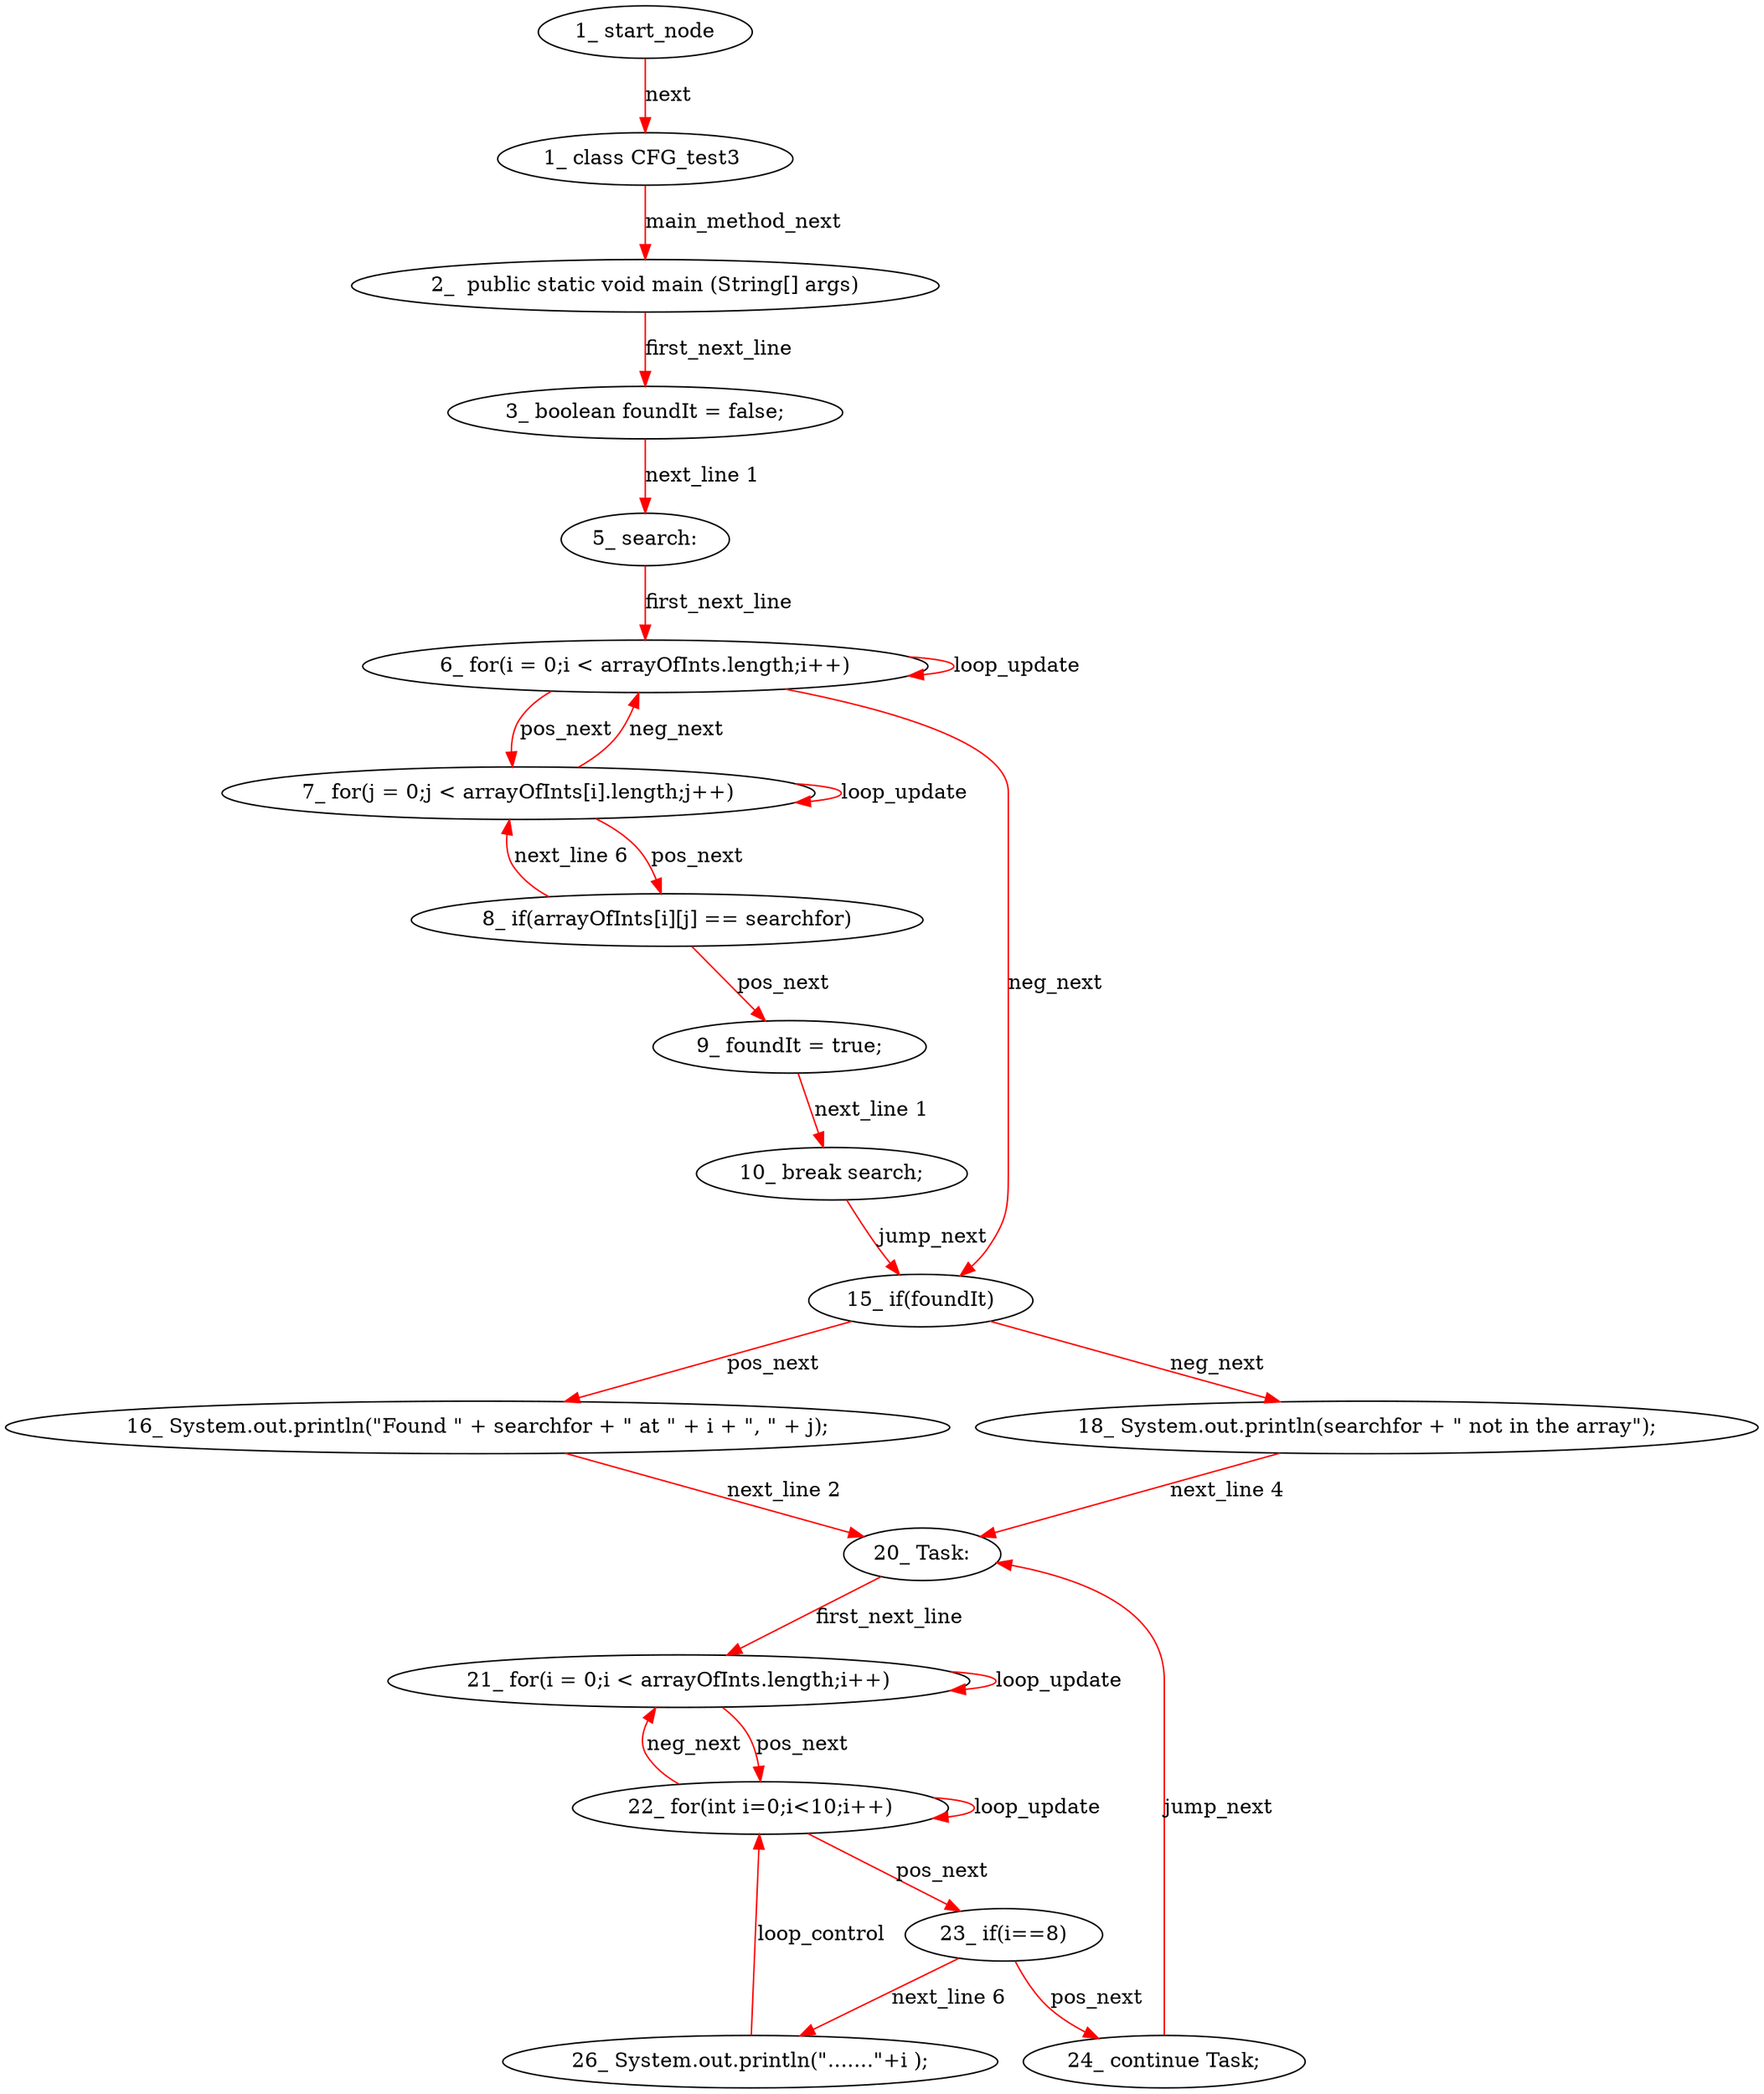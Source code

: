 digraph  {
6 [label="1_\ class\ CFG_test3\ ", type_label=class_declaration];
9 [label="2_\ \ public\ static\ void\ main\ \(String\[\]\ args\)", type_label=method_declaration];
20 [label="3_\ boolean\ foundIt\ =\ false;", type_label=expression_statement];
25 [label="5_\ search:", type_label=label];
27 [label="6_\ for\(i\ =\ 0;i\ <\ arrayOfInts\.length;i\+\+\)", type_label=for];
39 [label="7_\ for\(j\ =\ 0;j\ <\ arrayOfInts\[i\]\.length;j\+\+\)", type_label=for];
53 [label="8_\ if\(arrayOfInts\[i\]\[j\]\ ==\ searchfor\)", type_label=if];
63 [label="9_\ foundIt\ =\ true;", type_label=expression_statement];
67 [label="10_\ break\ search;", type_label=expression_statement];
69 [label="15_\ if\(foundIt\)", type_label=if];
73 [label="16_\ System\.out\.println\(\"Found\ \"\ \+\ searchfor\ \+\ \"\ at\ \"\ \+\ i\ \+\ \",\ \"\ \+\ j\);", type_label=expression_statement];
92 [label="18_\ System\.out\.println\(searchfor\ \+\ \"\ not\ in\ the\ array\"\);", type_label=expression_statement];
102 [label="20_\ Task:", type_label=label];
104 [label="21_\ for\(i\ =\ 0;i\ <\ arrayOfInts\.length;i\+\+\)", type_label=for];
116 [label="22_\ for\(int\ i=0;i<10;i\+\+\)", type_label=for];
128 [label="23_\ if\(i==8\)", type_label=if];
134 [label="24_\ continue\ Task;", type_label=expression_statement];
136 [label="26_\ System\.out\.println\(\"\.\.\.\.\.\.\.\"\+i\ \);", type_label=expression_statement];
1 [label="1_\ start_node", type_label=start];
6 -> 9  [color=red, controlflow_type=main_method_next, edge_type=CFG_edge, key=0, label=main_method_next];
9 -> 20  [color=red, controlflow_type=first_next_line, edge_type=CFG_edge, key=0, label=first_next_line];
20 -> 25  [color=red, controlflow_type="next_line 1", edge_type=CFG_edge, key=0, label="next_line 1"];
25 -> 27  [color=red, controlflow_type=first_next_line, edge_type=CFG_edge, key=0, label=first_next_line];
27 -> 39  [color=red, controlflow_type=pos_next, edge_type=CFG_edge, key=0, label=pos_next];
27 -> 69  [color=red, controlflow_type=neg_next, edge_type=CFG_edge, key=0, label=neg_next];
27 -> 27  [color=red, controlflow_type=loop_update, edge_type=CFG_edge, key=0, label=loop_update];
39 -> 53  [color=red, controlflow_type=pos_next, edge_type=CFG_edge, key=0, label=pos_next];
39 -> 27  [color=red, controlflow_type=neg_next, edge_type=CFG_edge, key=0, label=neg_next];
39 -> 39  [color=red, controlflow_type=loop_update, edge_type=CFG_edge, key=0, label=loop_update];
53 -> 63  [color=red, controlflow_type=pos_next, edge_type=CFG_edge, key=0, label=pos_next];
53 -> 39  [color=red, controlflow_type="next_line 6", edge_type=CFG_edge, key=0, label="next_line 6"];
63 -> 67  [color=red, controlflow_type="next_line 1", edge_type=CFG_edge, key=0, label="next_line 1"];
67 -> 69  [color=red, controlflow_type=jump_next, edge_type=CFG_edge, key=0, label=jump_next];
69 -> 73  [color=red, controlflow_type=pos_next, edge_type=CFG_edge, key=0, label=pos_next];
69 -> 92  [color=red, controlflow_type=neg_next, edge_type=CFG_edge, key=0, label=neg_next];
73 -> 102  [color=red, controlflow_type="next_line 2", edge_type=CFG_edge, key=0, label="next_line 2"];
92 -> 102  [color=red, controlflow_type="next_line 4", edge_type=CFG_edge, key=0, label="next_line 4"];
102 -> 104  [color=red, controlflow_type=first_next_line, edge_type=CFG_edge, key=0, label=first_next_line];
104 -> 116  [color=red, controlflow_type=pos_next, edge_type=CFG_edge, key=0, label=pos_next];
104 -> 104  [color=red, controlflow_type=loop_update, edge_type=CFG_edge, key=0, label=loop_update];
116 -> 128  [color=red, controlflow_type=pos_next, edge_type=CFG_edge, key=0, label=pos_next];
116 -> 104  [color=red, controlflow_type=neg_next, edge_type=CFG_edge, key=0, label=neg_next];
116 -> 116  [color=red, controlflow_type=loop_update, edge_type=CFG_edge, key=0, label=loop_update];
128 -> 134  [color=red, controlflow_type=pos_next, edge_type=CFG_edge, key=0, label=pos_next];
128 -> 136  [color=red, controlflow_type="next_line 6", edge_type=CFG_edge, key=0, label="next_line 6"];
134 -> 102  [color=red, controlflow_type=jump_next, edge_type=CFG_edge, key=0, label=jump_next];
136 -> 116  [color=red, controlflow_type=loop_control, edge_type=CFG_edge, key=0, label=loop_control];
1 -> 6  [color=red, controlflow_type=next, edge_type=CFG_edge, key=0, label=next];
}
